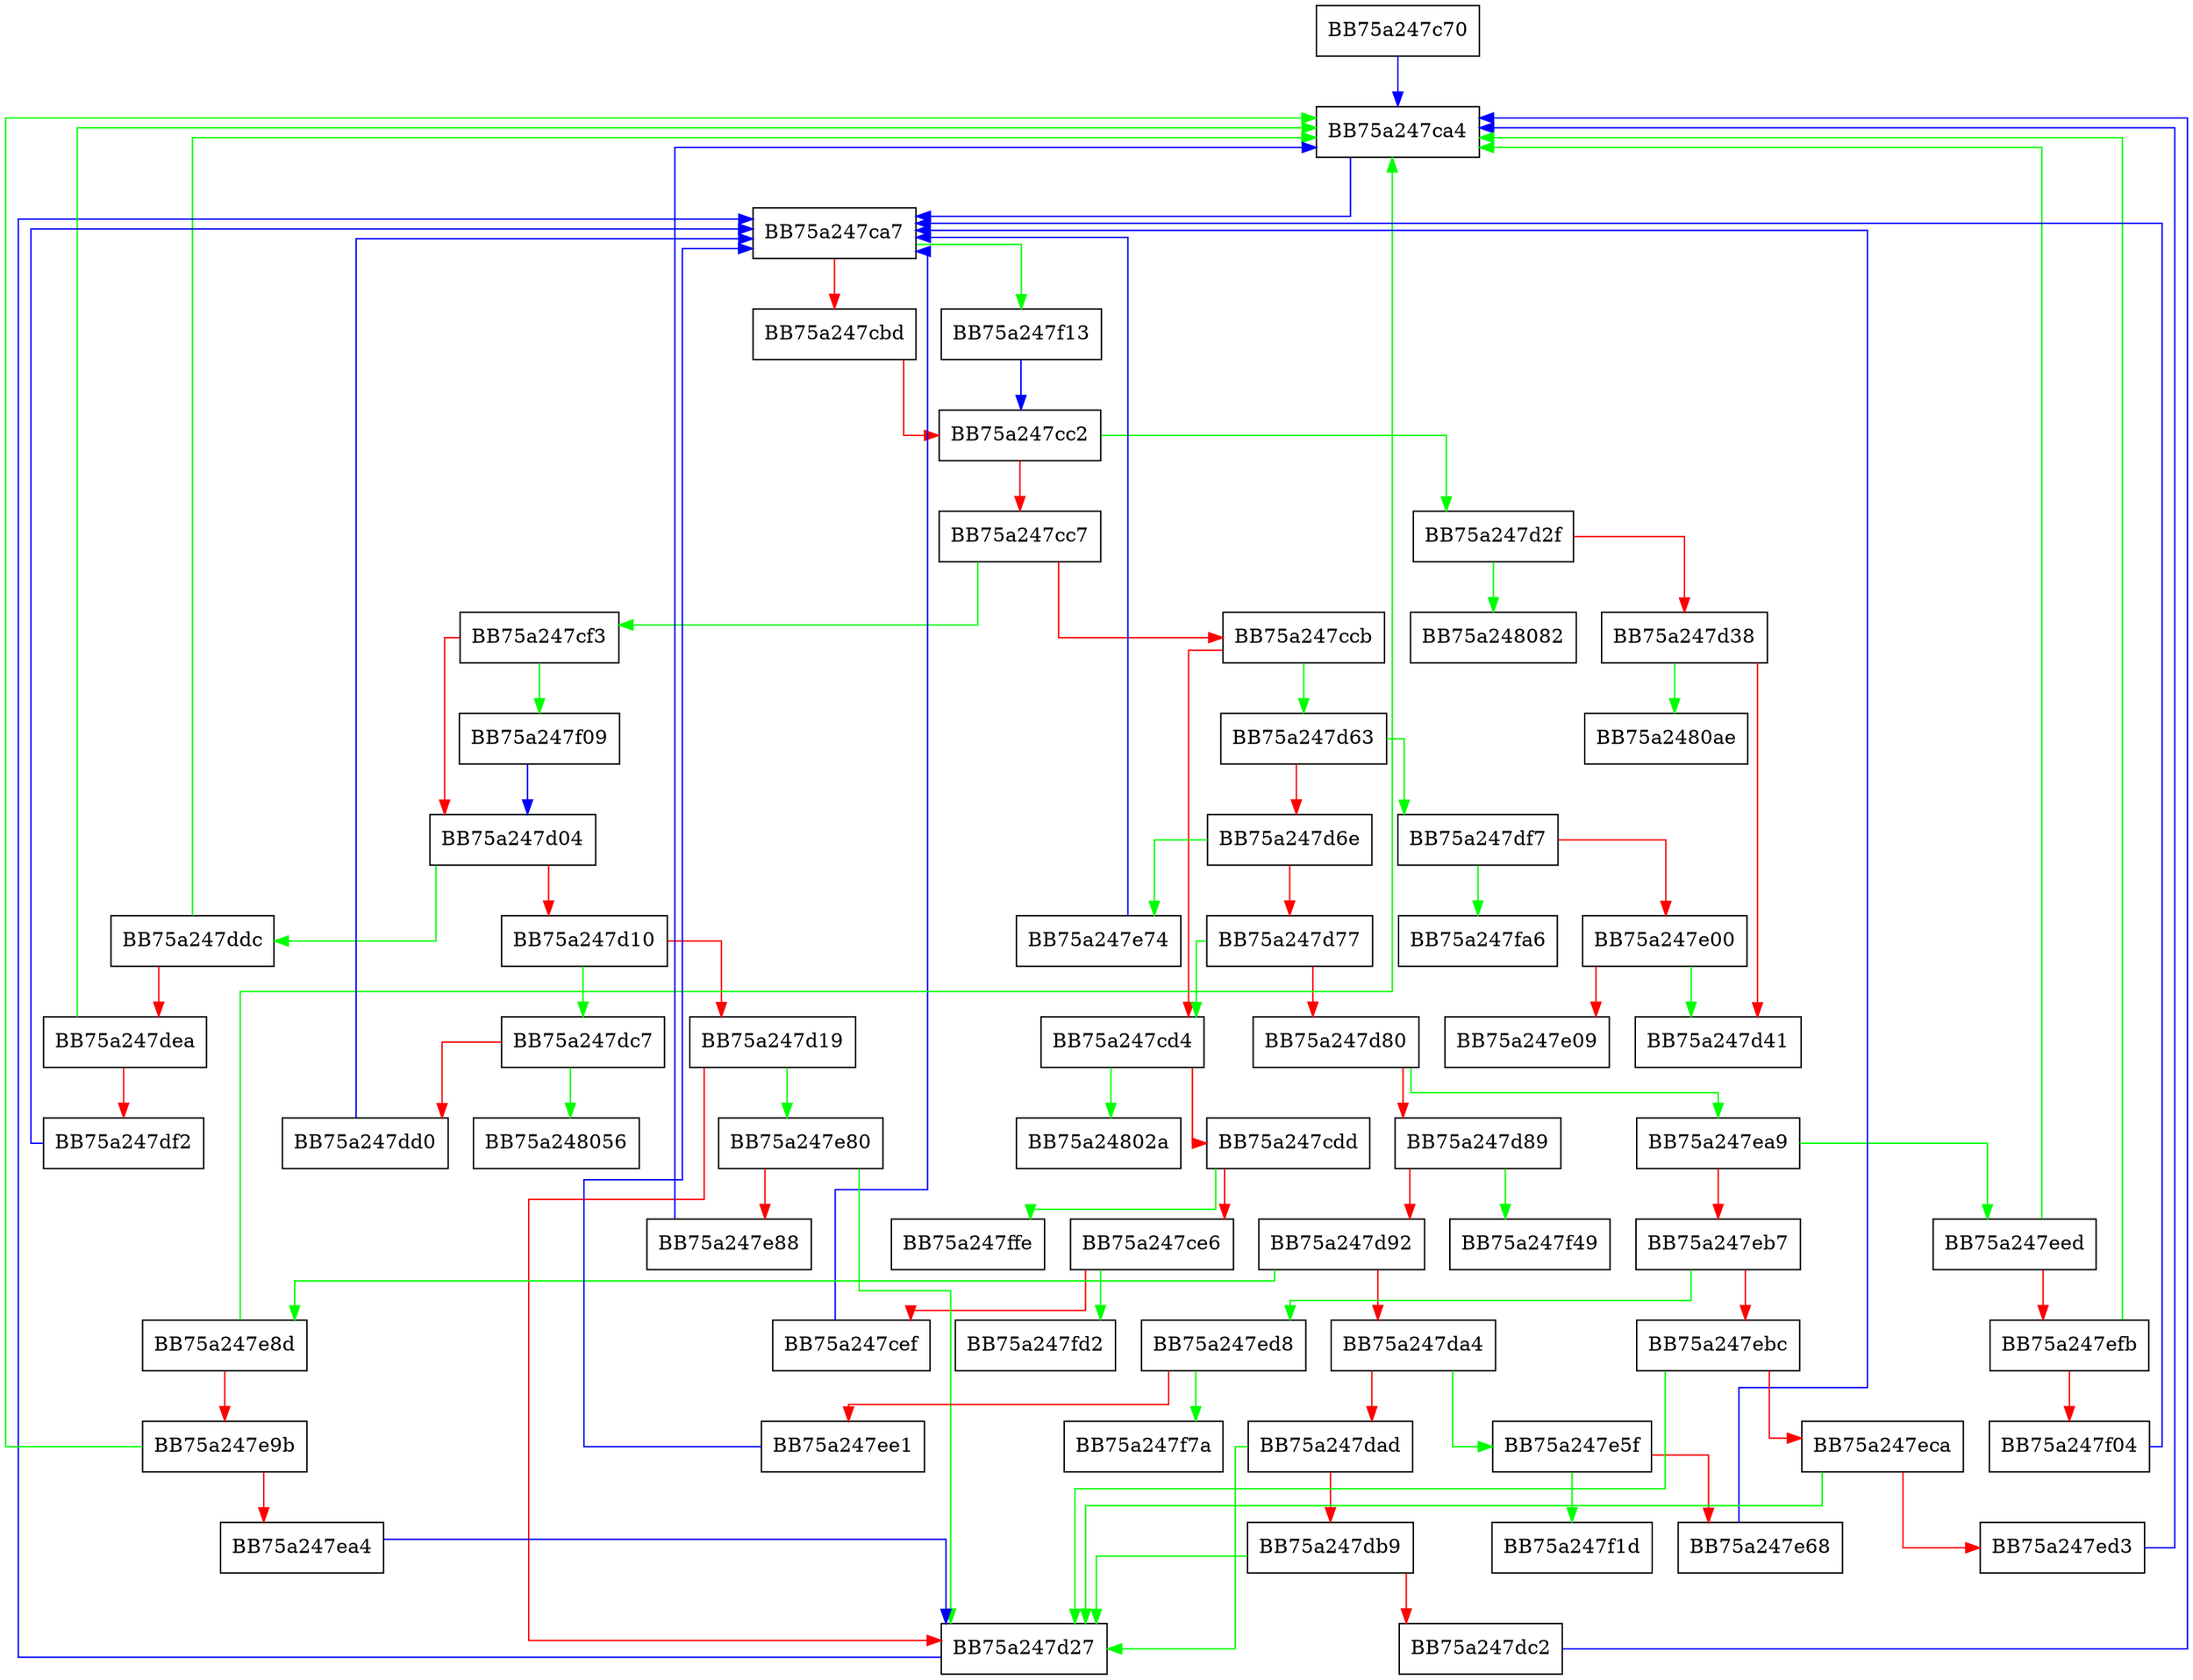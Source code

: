 digraph EvaluateExpression {
  node [shape="box"];
  graph [splines=ortho];
  BB75a247c70 -> BB75a247ca4 [color="blue"];
  BB75a247ca4 -> BB75a247ca7 [color="blue"];
  BB75a247ca7 -> BB75a247f13 [color="green"];
  BB75a247ca7 -> BB75a247cbd [color="red"];
  BB75a247cbd -> BB75a247cc2 [color="red"];
  BB75a247cc2 -> BB75a247d2f [color="green"];
  BB75a247cc2 -> BB75a247cc7 [color="red"];
  BB75a247cc7 -> BB75a247cf3 [color="green"];
  BB75a247cc7 -> BB75a247ccb [color="red"];
  BB75a247ccb -> BB75a247d63 [color="green"];
  BB75a247ccb -> BB75a247cd4 [color="red"];
  BB75a247cd4 -> BB75a24802a [color="green"];
  BB75a247cd4 -> BB75a247cdd [color="red"];
  BB75a247cdd -> BB75a247ffe [color="green"];
  BB75a247cdd -> BB75a247ce6 [color="red"];
  BB75a247ce6 -> BB75a247fd2 [color="green"];
  BB75a247ce6 -> BB75a247cef [color="red"];
  BB75a247cef -> BB75a247ca7 [color="blue"];
  BB75a247cf3 -> BB75a247f09 [color="green"];
  BB75a247cf3 -> BB75a247d04 [color="red"];
  BB75a247d04 -> BB75a247ddc [color="green"];
  BB75a247d04 -> BB75a247d10 [color="red"];
  BB75a247d10 -> BB75a247dc7 [color="green"];
  BB75a247d10 -> BB75a247d19 [color="red"];
  BB75a247d19 -> BB75a247e80 [color="green"];
  BB75a247d19 -> BB75a247d27 [color="red"];
  BB75a247d27 -> BB75a247ca7 [color="blue"];
  BB75a247d2f -> BB75a248082 [color="green"];
  BB75a247d2f -> BB75a247d38 [color="red"];
  BB75a247d38 -> BB75a2480ae [color="green"];
  BB75a247d38 -> BB75a247d41 [color="red"];
  BB75a247d63 -> BB75a247df7 [color="green"];
  BB75a247d63 -> BB75a247d6e [color="red"];
  BB75a247d6e -> BB75a247e74 [color="green"];
  BB75a247d6e -> BB75a247d77 [color="red"];
  BB75a247d77 -> BB75a247cd4 [color="green"];
  BB75a247d77 -> BB75a247d80 [color="red"];
  BB75a247d80 -> BB75a247ea9 [color="green"];
  BB75a247d80 -> BB75a247d89 [color="red"];
  BB75a247d89 -> BB75a247f49 [color="green"];
  BB75a247d89 -> BB75a247d92 [color="red"];
  BB75a247d92 -> BB75a247e8d [color="green"];
  BB75a247d92 -> BB75a247da4 [color="red"];
  BB75a247da4 -> BB75a247e5f [color="green"];
  BB75a247da4 -> BB75a247dad [color="red"];
  BB75a247dad -> BB75a247d27 [color="green"];
  BB75a247dad -> BB75a247db9 [color="red"];
  BB75a247db9 -> BB75a247d27 [color="green"];
  BB75a247db9 -> BB75a247dc2 [color="red"];
  BB75a247dc2 -> BB75a247ca4 [color="blue"];
  BB75a247dc7 -> BB75a248056 [color="green"];
  BB75a247dc7 -> BB75a247dd0 [color="red"];
  BB75a247dd0 -> BB75a247ca7 [color="blue"];
  BB75a247ddc -> BB75a247ca4 [color="green"];
  BB75a247ddc -> BB75a247dea [color="red"];
  BB75a247dea -> BB75a247ca4 [color="green"];
  BB75a247dea -> BB75a247df2 [color="red"];
  BB75a247df2 -> BB75a247ca7 [color="blue"];
  BB75a247df7 -> BB75a247fa6 [color="green"];
  BB75a247df7 -> BB75a247e00 [color="red"];
  BB75a247e00 -> BB75a247d41 [color="green"];
  BB75a247e00 -> BB75a247e09 [color="red"];
  BB75a247e5f -> BB75a247f1d [color="green"];
  BB75a247e5f -> BB75a247e68 [color="red"];
  BB75a247e68 -> BB75a247ca7 [color="blue"];
  BB75a247e74 -> BB75a247ca7 [color="blue"];
  BB75a247e80 -> BB75a247d27 [color="green"];
  BB75a247e80 -> BB75a247e88 [color="red"];
  BB75a247e88 -> BB75a247ca4 [color="blue"];
  BB75a247e8d -> BB75a247ca4 [color="green"];
  BB75a247e8d -> BB75a247e9b [color="red"];
  BB75a247e9b -> BB75a247ca4 [color="green"];
  BB75a247e9b -> BB75a247ea4 [color="red"];
  BB75a247ea4 -> BB75a247d27 [color="blue"];
  BB75a247ea9 -> BB75a247eed [color="green"];
  BB75a247ea9 -> BB75a247eb7 [color="red"];
  BB75a247eb7 -> BB75a247ed8 [color="green"];
  BB75a247eb7 -> BB75a247ebc [color="red"];
  BB75a247ebc -> BB75a247d27 [color="green"];
  BB75a247ebc -> BB75a247eca [color="red"];
  BB75a247eca -> BB75a247d27 [color="green"];
  BB75a247eca -> BB75a247ed3 [color="red"];
  BB75a247ed3 -> BB75a247ca4 [color="blue"];
  BB75a247ed8 -> BB75a247f7a [color="green"];
  BB75a247ed8 -> BB75a247ee1 [color="red"];
  BB75a247ee1 -> BB75a247ca7 [color="blue"];
  BB75a247eed -> BB75a247ca4 [color="green"];
  BB75a247eed -> BB75a247efb [color="red"];
  BB75a247efb -> BB75a247ca4 [color="green"];
  BB75a247efb -> BB75a247f04 [color="red"];
  BB75a247f04 -> BB75a247ca7 [color="blue"];
  BB75a247f09 -> BB75a247d04 [color="blue"];
  BB75a247f13 -> BB75a247cc2 [color="blue"];
}